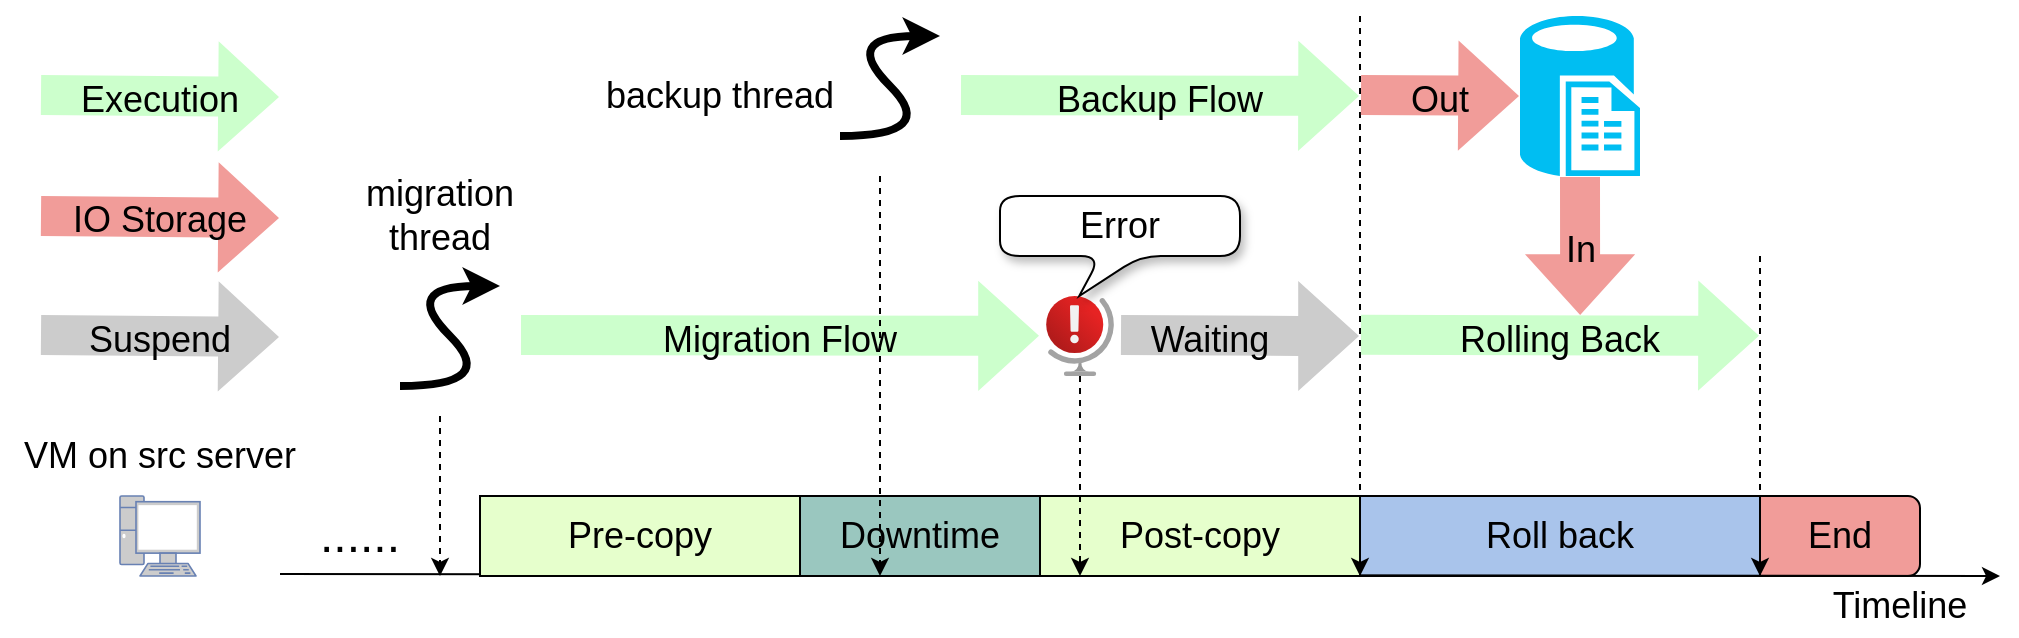 <mxfile version="20.2.7" type="github">
  <diagram id="xbdcwXHPQUHZUbyYT70E" name="第 1 页">
    <mxGraphModel dx="1040" dy="571" grid="1" gridSize="10" guides="1" tooltips="1" connect="1" arrows="1" fold="1" page="1" pageScale="1" pageWidth="827" pageHeight="1169" math="0" shadow="0">
      <root>
        <mxCell id="0" />
        <mxCell id="1" parent="0" />
        <mxCell id="7TQnCxTbO33pNNRYlMxs-25" value="" style="rounded=1;whiteSpace=wrap;html=1;fontSize=18;fillColor=#F19C99;" parent="1" vertex="1">
          <mxGeometry x="1040" y="280" width="120" height="40" as="geometry" />
        </mxCell>
        <mxCell id="7TQnCxTbO33pNNRYlMxs-26" value="&lt;font style=&quot;font-size: 18px;&quot;&gt;End&lt;/font&gt;" style="text;html=1;strokeColor=none;fillColor=none;align=center;verticalAlign=middle;whiteSpace=wrap;rounded=0;" parent="1" vertex="1">
          <mxGeometry x="1090" y="285" width="60" height="30" as="geometry" />
        </mxCell>
        <mxCell id="7TQnCxTbO33pNNRYlMxs-23" value="Roll back" style="rounded=0;whiteSpace=wrap;html=1;fontSize=18;fillColor=#A9C4EB;" parent="1" vertex="1">
          <mxGeometry x="880" y="280" width="200" height="40" as="geometry" />
        </mxCell>
        <mxCell id="_aCOL6AofIa1MBWSSgmZ-6" value="" style="endArrow=classic;html=1;rounded=0;fontSize=18;exitX=0;exitY=1;exitDx=0;exitDy=0;" parent="1" edge="1" source="7TQnCxTbO33pNNRYlMxs-27">
          <mxGeometry width="50" height="50" relative="1" as="geometry">
            <mxPoint x="320" y="320" as="sourcePoint" />
            <mxPoint x="1200" y="320" as="targetPoint" />
          </mxGeometry>
        </mxCell>
        <mxCell id="_aCOL6AofIa1MBWSSgmZ-8" value="Downtime" style="rounded=0;whiteSpace=wrap;html=1;fontSize=18;fillColor=#9AC7BF;" parent="1" vertex="1">
          <mxGeometry x="600" y="280" width="120" height="40" as="geometry" />
        </mxCell>
        <mxCell id="_aCOL6AofIa1MBWSSgmZ-9" value="Post-copy" style="rounded=0;whiteSpace=wrap;html=1;fontSize=18;fillColor=#E6FFCC;" parent="1" vertex="1">
          <mxGeometry x="720" y="280" width="160" height="40" as="geometry" />
        </mxCell>
        <mxCell id="_aCOL6AofIa1MBWSSgmZ-12" value="Timeline" style="text;html=1;strokeColor=none;fillColor=none;align=center;verticalAlign=middle;whiteSpace=wrap;rounded=0;fontSize=18;" parent="1" vertex="1">
          <mxGeometry x="1100" y="320" width="100" height="30" as="geometry" />
        </mxCell>
        <mxCell id="_aCOL6AofIa1MBWSSgmZ-13" value="" style="fontColor=#0066CC;verticalAlign=top;verticalLabelPosition=bottom;labelPosition=center;align=center;html=1;outlineConnect=0;fillColor=#CCCCCC;strokeColor=#6881B3;gradientColor=none;gradientDirection=north;strokeWidth=2;shape=mxgraph.networks.pc;fontSize=18;" parent="1" vertex="1">
          <mxGeometry x="260" y="280" width="40" height="40" as="geometry" />
        </mxCell>
        <mxCell id="_aCOL6AofIa1MBWSSgmZ-16" value="VM on src server" style="text;html=1;strokeColor=none;fillColor=none;align=center;verticalAlign=middle;whiteSpace=wrap;rounded=0;fontSize=18;" parent="1" vertex="1">
          <mxGeometry x="200" y="240" width="160" height="40" as="geometry" />
        </mxCell>
        <mxCell id="XhVZfR67R8h_jW9CrwFd-3" value="" style="shape=flexArrow;endArrow=classic;html=1;rounded=0;fillColor=#CCFFCC;strokeColor=none;startArrow=none;width=20;endWidth=34.118;endSize=9.8;" parent="1" edge="1">
          <mxGeometry width="50" height="50" relative="1" as="geometry">
            <mxPoint x="460" y="199.5" as="sourcePoint" />
            <mxPoint x="720" y="199.91" as="targetPoint" />
            <Array as="points">
              <mxPoint x="700" y="199.91" />
            </Array>
          </mxGeometry>
        </mxCell>
        <mxCell id="XhVZfR67R8h_jW9CrwFd-5" value="&lt;font style=&quot;font-size: 24px;&quot;&gt;......&lt;/font&gt;" style="text;html=1;strokeColor=none;fillColor=none;align=center;verticalAlign=middle;whiteSpace=wrap;rounded=0;" parent="1" vertex="1">
          <mxGeometry x="520" y="280" width="80" height="40" as="geometry" />
        </mxCell>
        <mxCell id="XhVZfR67R8h_jW9CrwFd-6" value="" style="html=1;points=[];align=center;image;fontSize=12;image=img/lib/azure2/general/Globe_Error.svg;" parent="1" vertex="1">
          <mxGeometry x="720" y="180" width="40" height="40" as="geometry" />
        </mxCell>
        <mxCell id="XhVZfR67R8h_jW9CrwFd-7" value="" style="endArrow=classic;html=1;rounded=0;fontSize=24;fillColor=#CCFFCC;dashed=1;" parent="1" edge="1">
          <mxGeometry width="50" height="50" relative="1" as="geometry">
            <mxPoint x="740" y="220" as="sourcePoint" />
            <mxPoint x="740" y="320" as="targetPoint" />
          </mxGeometry>
        </mxCell>
        <mxCell id="XhVZfR67R8h_jW9CrwFd-19" value="Error" style="shape=callout;whiteSpace=wrap;html=1;perimeter=calloutPerimeter;fontSize=18;size=20;position=0.42;base=20;position2=0.33;rounded=1;shadow=1;" parent="1" vertex="1">
          <mxGeometry x="700" y="130" width="120" height="50" as="geometry" />
        </mxCell>
        <mxCell id="7TQnCxTbO33pNNRYlMxs-1" value="" style="curved=1;endArrow=classic;html=1;rounded=0;strokeWidth=4;" parent="1" edge="1">
          <mxGeometry width="50" height="50" relative="1" as="geometry">
            <mxPoint x="400" y="225" as="sourcePoint" />
            <mxPoint x="450" y="175" as="targetPoint" />
            <Array as="points">
              <mxPoint x="450" y="225" />
              <mxPoint x="400" y="175" />
            </Array>
          </mxGeometry>
        </mxCell>
        <mxCell id="7TQnCxTbO33pNNRYlMxs-3" value="" style="curved=1;endArrow=classic;html=1;rounded=0;strokeWidth=4;" parent="1" edge="1">
          <mxGeometry width="50" height="50" relative="1" as="geometry">
            <mxPoint x="620" y="100" as="sourcePoint" />
            <mxPoint x="670" y="50" as="targetPoint" />
            <Array as="points">
              <mxPoint x="670" y="100" />
              <mxPoint x="620" y="50" />
            </Array>
          </mxGeometry>
        </mxCell>
        <mxCell id="7TQnCxTbO33pNNRYlMxs-4" value="&lt;font style=&quot;font-size: 18px;&quot;&gt;migration thread&lt;/font&gt;" style="text;html=1;strokeColor=none;fillColor=none;align=center;verticalAlign=middle;whiteSpace=wrap;rounded=0;" parent="1" vertex="1">
          <mxGeometry x="360" y="120" width="120" height="40" as="geometry" />
        </mxCell>
        <mxCell id="7TQnCxTbO33pNNRYlMxs-9" value="Pre-copy" style="rounded=0;whiteSpace=wrap;html=1;fontSize=18;fillColor=#E6FFCC;" parent="1" vertex="1">
          <mxGeometry x="440" y="280" width="160" height="40" as="geometry" />
        </mxCell>
        <mxCell id="7TQnCxTbO33pNNRYlMxs-11" value="" style="endArrow=classic;html=1;rounded=0;fontSize=18;strokeWidth=1;dashed=1;" parent="1" edge="1">
          <mxGeometry width="50" height="50" relative="1" as="geometry">
            <mxPoint x="420" y="240" as="sourcePoint" />
            <mxPoint x="420" y="320" as="targetPoint" />
          </mxGeometry>
        </mxCell>
        <mxCell id="XhVZfR67R8h_jW9CrwFd-8" value="&lt;font style=&quot;font-size: 18px;&quot;&gt;Migration Flow&lt;/font&gt;" style="text;html=1;strokeColor=none;fillColor=none;align=center;verticalAlign=middle;whiteSpace=wrap;rounded=0;fontSize=24;" parent="1" vertex="1">
          <mxGeometry x="500" y="180" width="180" height="40" as="geometry" />
        </mxCell>
        <mxCell id="7TQnCxTbO33pNNRYlMxs-12" value="" style="endArrow=classic;html=1;rounded=0;fontSize=24;fillColor=#CCFFCC;dashed=1;" parent="1" edge="1">
          <mxGeometry width="50" height="50" relative="1" as="geometry">
            <mxPoint x="640" y="120" as="sourcePoint" />
            <mxPoint x="640" y="320" as="targetPoint" />
          </mxGeometry>
        </mxCell>
        <mxCell id="7TQnCxTbO33pNNRYlMxs-13" value="&lt;font style=&quot;font-size: 18px;&quot;&gt;backup thread&lt;/font&gt;" style="text;html=1;strokeColor=none;fillColor=none;align=center;verticalAlign=middle;whiteSpace=wrap;rounded=0;" parent="1" vertex="1">
          <mxGeometry x="500" y="60" width="120" height="40" as="geometry" />
        </mxCell>
        <mxCell id="7TQnCxTbO33pNNRYlMxs-14" value="" style="shape=flexArrow;endArrow=classic;html=1;rounded=0;fillColor=#CCFFCC;strokeColor=none;startArrow=none;width=20;endWidth=34.118;endSize=9.8;" parent="1" edge="1">
          <mxGeometry width="50" height="50" relative="1" as="geometry">
            <mxPoint x="680" y="79.5" as="sourcePoint" />
            <mxPoint x="880" y="80" as="targetPoint" />
            <Array as="points" />
          </mxGeometry>
        </mxCell>
        <mxCell id="7TQnCxTbO33pNNRYlMxs-16" value="" style="shape=flexArrow;endArrow=classic;html=1;rounded=0;fillColor=#CCCCCC;strokeColor=none;startArrow=none;width=20;endWidth=34.118;endSize=9.8;" parent="1" edge="1">
          <mxGeometry width="50" height="50" relative="1" as="geometry">
            <mxPoint x="760" y="199.5" as="sourcePoint" />
            <mxPoint x="880" y="200" as="targetPoint" />
            <Array as="points">
              <mxPoint x="850" y="200" />
            </Array>
          </mxGeometry>
        </mxCell>
        <mxCell id="7TQnCxTbO33pNNRYlMxs-17" value="&lt;font style=&quot;font-size: 18px;&quot;&gt;Backup Flow&lt;/font&gt;" style="text;html=1;strokeColor=none;fillColor=none;align=center;verticalAlign=middle;whiteSpace=wrap;rounded=0;fontSize=24;" parent="1" vertex="1">
          <mxGeometry x="700" y="60" width="160" height="40" as="geometry" />
        </mxCell>
        <mxCell id="7TQnCxTbO33pNNRYlMxs-19" value="&lt;font style=&quot;font-size: 18px;&quot;&gt;Waiting&lt;/font&gt;" style="text;html=1;strokeColor=none;fillColor=none;align=center;verticalAlign=middle;whiteSpace=wrap;rounded=0;fontSize=24;" parent="1" vertex="1">
          <mxGeometry x="760" y="180" width="90" height="40" as="geometry" />
        </mxCell>
        <mxCell id="7TQnCxTbO33pNNRYlMxs-20" value="" style="endArrow=classic;html=1;rounded=0;dashed=1;fontSize=18;strokeWidth=1;fillColor=#CCCCCC;entryX=1;entryY=1;entryDx=0;entryDy=0;" parent="1" target="_aCOL6AofIa1MBWSSgmZ-9" edge="1">
          <mxGeometry width="50" height="50" relative="1" as="geometry">
            <mxPoint x="880" y="40" as="sourcePoint" />
            <mxPoint x="930" y="30" as="targetPoint" />
          </mxGeometry>
        </mxCell>
        <mxCell id="7TQnCxTbO33pNNRYlMxs-21" value="" style="shape=flexArrow;endArrow=classic;html=1;rounded=0;fillColor=#CCFFCC;strokeColor=none;startArrow=none;width=20;endWidth=34.118;endSize=9.8;" parent="1" edge="1">
          <mxGeometry width="50" height="50" relative="1" as="geometry">
            <mxPoint x="880" y="199.41" as="sourcePoint" />
            <mxPoint x="1080" y="199.91" as="targetPoint" />
            <Array as="points" />
          </mxGeometry>
        </mxCell>
        <mxCell id="7TQnCxTbO33pNNRYlMxs-22" value="&lt;font style=&quot;font-size: 18px;&quot;&gt;Rolling Back&lt;/font&gt;" style="text;html=1;strokeColor=none;fillColor=none;align=center;verticalAlign=middle;whiteSpace=wrap;rounded=0;fontSize=24;" parent="1" vertex="1">
          <mxGeometry x="900" y="180" width="160" height="40" as="geometry" />
        </mxCell>
        <mxCell id="7TQnCxTbO33pNNRYlMxs-24" value="" style="endArrow=classic;html=1;rounded=0;dashed=1;fontSize=18;strokeWidth=1;fillColor=#CCCCCC;entryX=1;entryY=1;entryDx=0;entryDy=0;" parent="1" edge="1">
          <mxGeometry width="50" height="50" relative="1" as="geometry">
            <mxPoint x="1080" y="160" as="sourcePoint" />
            <mxPoint x="1080" y="320" as="targetPoint" />
          </mxGeometry>
        </mxCell>
        <mxCell id="7TQnCxTbO33pNNRYlMxs-27" value="&lt;font style=&quot;font-size: 24px;&quot;&gt;......&lt;/font&gt;" style="text;html=1;strokeColor=none;fillColor=none;align=center;verticalAlign=middle;whiteSpace=wrap;rounded=0;fontSize=18;" parent="1" vertex="1">
          <mxGeometry x="340" y="280" width="80" height="39" as="geometry" />
        </mxCell>
        <mxCell id="LNZbFVOOp2XCz4AuYen3-2" value="" style="verticalLabelPosition=bottom;html=1;verticalAlign=top;align=center;strokeColor=none;fillColor=#00BEF2;shape=mxgraph.azure.sql_reporting;fontSize=24;" vertex="1" parent="1">
          <mxGeometry x="960" y="40" width="60" height="80" as="geometry" />
        </mxCell>
        <mxCell id="LNZbFVOOp2XCz4AuYen3-5" value="" style="shape=flexArrow;endArrow=classic;html=1;rounded=0;fillColor=#CCFFCC;strokeColor=none;startArrow=none;width=20;endWidth=34.118;endSize=9.8;" edge="1" parent="1">
          <mxGeometry width="50" height="50" relative="1" as="geometry">
            <mxPoint x="220" y="79.5" as="sourcePoint" />
            <mxPoint x="340" y="80.5" as="targetPoint" />
            <Array as="points" />
          </mxGeometry>
        </mxCell>
        <mxCell id="LNZbFVOOp2XCz4AuYen3-6" value="" style="shape=flexArrow;endArrow=classic;html=1;rounded=0;fillColor=#F19C99;strokeColor=none;startArrow=none;width=20;endWidth=34.118;endSize=9.8;" edge="1" parent="1">
          <mxGeometry width="50" height="50" relative="1" as="geometry">
            <mxPoint x="220" y="140" as="sourcePoint" />
            <mxPoint x="340" y="141" as="targetPoint" />
            <Array as="points" />
          </mxGeometry>
        </mxCell>
        <mxCell id="LNZbFVOOp2XCz4AuYen3-7" value="" style="shape=flexArrow;endArrow=classic;html=1;rounded=0;fillColor=#CCCCCC;strokeColor=none;startArrow=none;width=20;endWidth=34.118;endSize=9.8;" edge="1" parent="1">
          <mxGeometry width="50" height="50" relative="1" as="geometry">
            <mxPoint x="220" y="199.5" as="sourcePoint" />
            <mxPoint x="340" y="200.5" as="targetPoint" />
            <Array as="points" />
          </mxGeometry>
        </mxCell>
        <mxCell id="LNZbFVOOp2XCz4AuYen3-8" value="&lt;font style=&quot;font-size: 18px;&quot;&gt;Execution&lt;/font&gt;" style="text;html=1;strokeColor=none;fillColor=none;align=center;verticalAlign=middle;whiteSpace=wrap;rounded=0;fontSize=24;" vertex="1" parent="1">
          <mxGeometry x="220" y="60" width="120" height="40" as="geometry" />
        </mxCell>
        <mxCell id="LNZbFVOOp2XCz4AuYen3-9" value="&lt;font style=&quot;font-size: 18px;&quot;&gt;IO Storage&lt;/font&gt;" style="text;html=1;strokeColor=none;fillColor=none;align=center;verticalAlign=middle;whiteSpace=wrap;rounded=0;fontSize=24;" vertex="1" parent="1">
          <mxGeometry x="220" y="120" width="120" height="40" as="geometry" />
        </mxCell>
        <mxCell id="LNZbFVOOp2XCz4AuYen3-10" value="&lt;font style=&quot;font-size: 18px;&quot;&gt;Suspend&lt;/font&gt;" style="text;html=1;strokeColor=none;fillColor=none;align=center;verticalAlign=middle;whiteSpace=wrap;rounded=0;fontSize=24;" vertex="1" parent="1">
          <mxGeometry x="220" y="180" width="120" height="40" as="geometry" />
        </mxCell>
        <mxCell id="LNZbFVOOp2XCz4AuYen3-12" value="" style="shape=flexArrow;endArrow=classic;html=1;rounded=0;fillColor=#F19C99;strokeColor=none;startArrow=none;width=20;endWidth=34.118;endSize=9.8;" edge="1" parent="1">
          <mxGeometry width="50" height="50" relative="1" as="geometry">
            <mxPoint x="880" y="79.5" as="sourcePoint" />
            <mxPoint x="960" y="80" as="targetPoint" />
            <Array as="points" />
          </mxGeometry>
        </mxCell>
        <mxCell id="LNZbFVOOp2XCz4AuYen3-13" value="&lt;font style=&quot;font-size: 18px;&quot;&gt;Out&lt;/font&gt;" style="text;html=1;strokeColor=none;fillColor=none;align=center;verticalAlign=middle;whiteSpace=wrap;rounded=0;fontSize=24;" vertex="1" parent="1">
          <mxGeometry x="890" y="60" width="60" height="40" as="geometry" />
        </mxCell>
        <mxCell id="LNZbFVOOp2XCz4AuYen3-15" value="" style="shape=flexArrow;endArrow=classic;html=1;rounded=0;fillColor=#F19C99;strokeColor=none;startArrow=none;width=20;endWidth=34.118;endSize=9.8;exitX=0.5;exitY=1;exitDx=0;exitDy=0;exitPerimeter=0;entryX=0.563;entryY=0.25;entryDx=0;entryDy=0;entryPerimeter=0;" edge="1" parent="1" source="LNZbFVOOp2XCz4AuYen3-2" target="7TQnCxTbO33pNNRYlMxs-22">
          <mxGeometry width="50" height="50" relative="1" as="geometry">
            <mxPoint x="1040" y="120" as="sourcePoint" />
            <mxPoint x="1120" y="120.5" as="targetPoint" />
            <Array as="points" />
          </mxGeometry>
        </mxCell>
        <mxCell id="LNZbFVOOp2XCz4AuYen3-14" value="&lt;font style=&quot;font-size: 18px;&quot;&gt;In&lt;/font&gt;" style="text;html=1;strokeColor=none;fillColor=none;align=center;verticalAlign=middle;whiteSpace=wrap;rounded=0;fontSize=24;" vertex="1" parent="1">
          <mxGeometry x="950.5" y="135" width="79" height="40" as="geometry" />
        </mxCell>
      </root>
    </mxGraphModel>
  </diagram>
</mxfile>
